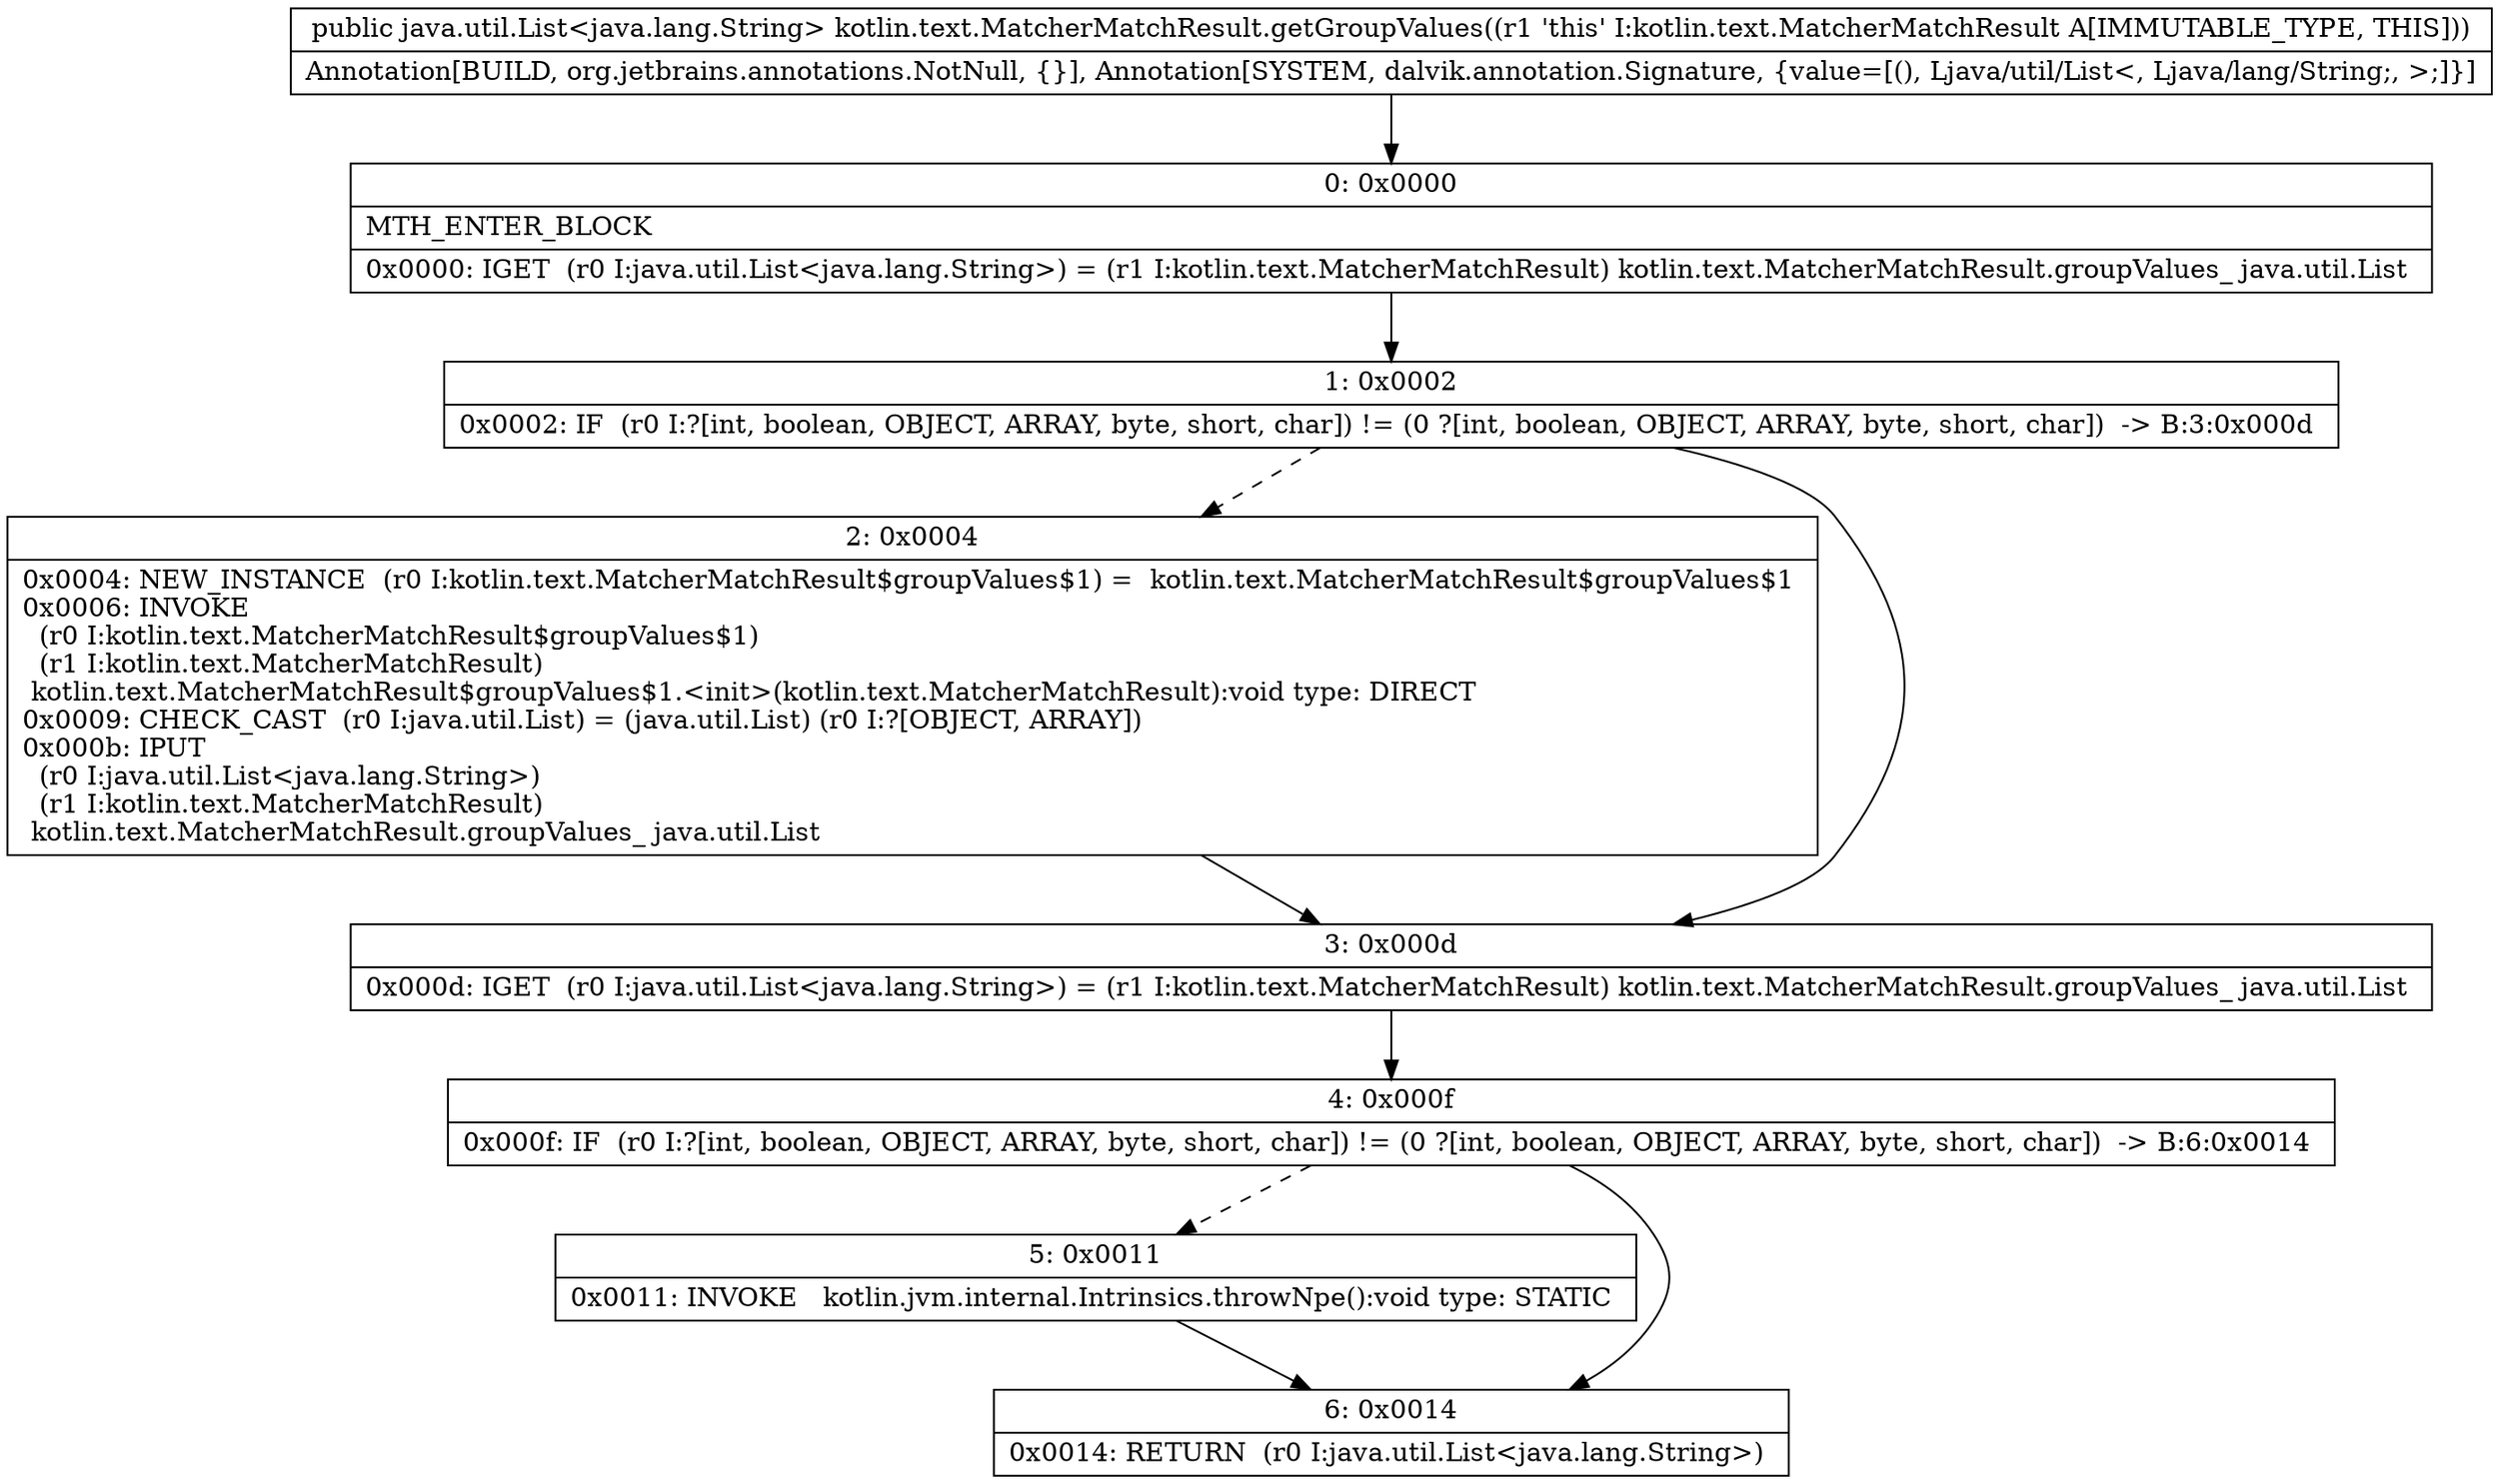 digraph "CFG forkotlin.text.MatcherMatchResult.getGroupValues()Ljava\/util\/List;" {
Node_0 [shape=record,label="{0\:\ 0x0000|MTH_ENTER_BLOCK\l|0x0000: IGET  (r0 I:java.util.List\<java.lang.String\>) = (r1 I:kotlin.text.MatcherMatchResult) kotlin.text.MatcherMatchResult.groupValues_ java.util.List \l}"];
Node_1 [shape=record,label="{1\:\ 0x0002|0x0002: IF  (r0 I:?[int, boolean, OBJECT, ARRAY, byte, short, char]) != (0 ?[int, boolean, OBJECT, ARRAY, byte, short, char])  \-\> B:3:0x000d \l}"];
Node_2 [shape=record,label="{2\:\ 0x0004|0x0004: NEW_INSTANCE  (r0 I:kotlin.text.MatcherMatchResult$groupValues$1) =  kotlin.text.MatcherMatchResult$groupValues$1 \l0x0006: INVOKE  \l  (r0 I:kotlin.text.MatcherMatchResult$groupValues$1)\l  (r1 I:kotlin.text.MatcherMatchResult)\l kotlin.text.MatcherMatchResult$groupValues$1.\<init\>(kotlin.text.MatcherMatchResult):void type: DIRECT \l0x0009: CHECK_CAST  (r0 I:java.util.List) = (java.util.List) (r0 I:?[OBJECT, ARRAY]) \l0x000b: IPUT  \l  (r0 I:java.util.List\<java.lang.String\>)\l  (r1 I:kotlin.text.MatcherMatchResult)\l kotlin.text.MatcherMatchResult.groupValues_ java.util.List \l}"];
Node_3 [shape=record,label="{3\:\ 0x000d|0x000d: IGET  (r0 I:java.util.List\<java.lang.String\>) = (r1 I:kotlin.text.MatcherMatchResult) kotlin.text.MatcherMatchResult.groupValues_ java.util.List \l}"];
Node_4 [shape=record,label="{4\:\ 0x000f|0x000f: IF  (r0 I:?[int, boolean, OBJECT, ARRAY, byte, short, char]) != (0 ?[int, boolean, OBJECT, ARRAY, byte, short, char])  \-\> B:6:0x0014 \l}"];
Node_5 [shape=record,label="{5\:\ 0x0011|0x0011: INVOKE   kotlin.jvm.internal.Intrinsics.throwNpe():void type: STATIC \l}"];
Node_6 [shape=record,label="{6\:\ 0x0014|0x0014: RETURN  (r0 I:java.util.List\<java.lang.String\>) \l}"];
MethodNode[shape=record,label="{public java.util.List\<java.lang.String\> kotlin.text.MatcherMatchResult.getGroupValues((r1 'this' I:kotlin.text.MatcherMatchResult A[IMMUTABLE_TYPE, THIS]))  | Annotation[BUILD, org.jetbrains.annotations.NotNull, \{\}], Annotation[SYSTEM, dalvik.annotation.Signature, \{value=[(), Ljava\/util\/List\<, Ljava\/lang\/String;, \>;]\}]\l}"];
MethodNode -> Node_0;
Node_0 -> Node_1;
Node_1 -> Node_2[style=dashed];
Node_1 -> Node_3;
Node_2 -> Node_3;
Node_3 -> Node_4;
Node_4 -> Node_5[style=dashed];
Node_4 -> Node_6;
Node_5 -> Node_6;
}

